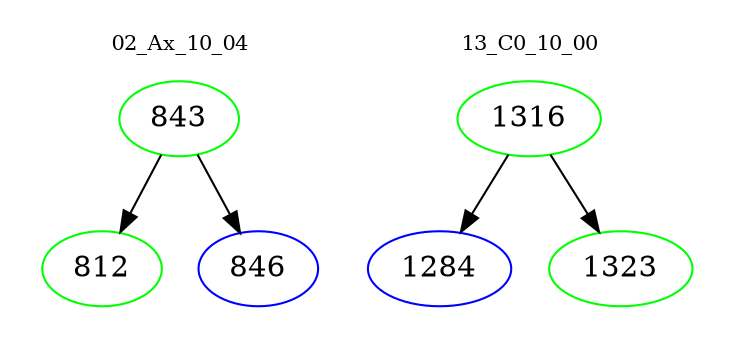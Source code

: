 digraph{
subgraph cluster_0 {
color = white
label = "02_Ax_10_04";
fontsize=10;
T0_843 [label="843", color="green"]
T0_843 -> T0_812 [color="black"]
T0_812 [label="812", color="green"]
T0_843 -> T0_846 [color="black"]
T0_846 [label="846", color="blue"]
}
subgraph cluster_1 {
color = white
label = "13_C0_10_00";
fontsize=10;
T1_1316 [label="1316", color="green"]
T1_1316 -> T1_1284 [color="black"]
T1_1284 [label="1284", color="blue"]
T1_1316 -> T1_1323 [color="black"]
T1_1323 [label="1323", color="green"]
}
}
